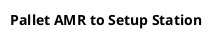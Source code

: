 @startuml Sequence Demo

title Pallet AMR to Setup Station

' participant server          order 10
' participant amr             order 20
' participant aei             order 30
' participant setup           order 40

' autonumber "<b>[000]"

' server -> aei     : BEGIN_PALLET_LOAD_SAGA
' aei -> server     : PALLET_LOAD_SAGA_IN_PROGRESS

' server -> amr     : <color blue>AMR_START
' note over server, amr: AMR moves to Setup Station lane and docks

' amr -> server     : <color blue>DOCKED_AT_TARGET</color>

' server -> aei     : REQUEST_PALLET_LOAD
' aei -> setup  : <color darkorange>Lane[<lane_id>].TransferInReq true</color>
' aei -> server     : WAITING_FOR_PLC_LOAD_READY
' note over aei,setup: Start rollers on the lane
' setup -> aei  : <color darkorange>Lane[<lane_id>].TransferInRdy true</color>

' group Setup Station Incoming Lane
'     aei -> server     : READY_FOR_PALLET_LOAD
    
'     server -> amr     : <color blue>AMR_START_ROLLERS
'     server -> aei     : START_PALLET_LOAD
'     aei -> setup  : PALLET_TRANSFER_IN_BUSY
'     note over aei,setup: Wait for Setup Station PLC to notify that pallet transfer is complete
'     setup -> aei  : <color darkorange>Lane[<lane_id>].TransferInComplete true</color>
'     aei -> server     : PALLET_LOAD_COMPLETED

'     server -> amr     : <color blue>END_PALLET_LOAD_SAGA</color>
'     note over server, amr: AMR undocks and departs

'     aei -> server     : READY
' end
@enduml